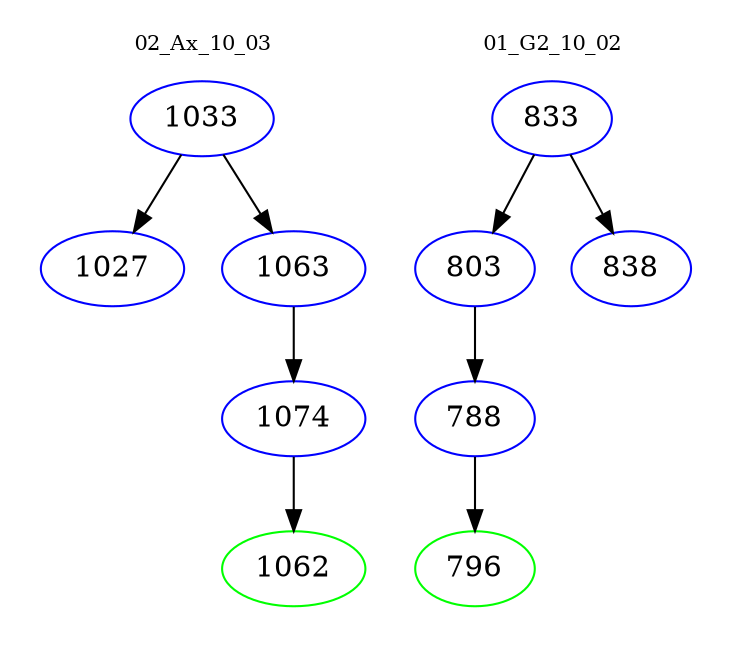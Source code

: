 digraph{
subgraph cluster_0 {
color = white
label = "02_Ax_10_03";
fontsize=10;
T0_1033 [label="1033", color="blue"]
T0_1033 -> T0_1027 [color="black"]
T0_1027 [label="1027", color="blue"]
T0_1033 -> T0_1063 [color="black"]
T0_1063 [label="1063", color="blue"]
T0_1063 -> T0_1074 [color="black"]
T0_1074 [label="1074", color="blue"]
T0_1074 -> T0_1062 [color="black"]
T0_1062 [label="1062", color="green"]
}
subgraph cluster_1 {
color = white
label = "01_G2_10_02";
fontsize=10;
T1_833 [label="833", color="blue"]
T1_833 -> T1_803 [color="black"]
T1_803 [label="803", color="blue"]
T1_803 -> T1_788 [color="black"]
T1_788 [label="788", color="blue"]
T1_788 -> T1_796 [color="black"]
T1_796 [label="796", color="green"]
T1_833 -> T1_838 [color="black"]
T1_838 [label="838", color="blue"]
}
}
